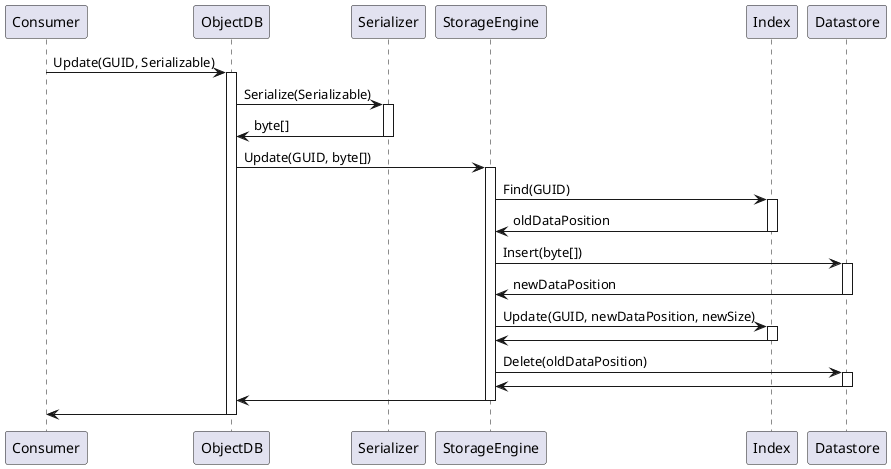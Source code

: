 @startuml
participant Consumer
participant ObjectDB
participant Serializer
participant StorageEngine
participant Index
participant Datastore

Consumer -> ObjectDB ++: Update(GUID, Serializable)

ObjectDB  -> Serializer ++: Serialize(Serializable)
Serializer -> ObjectDB --: byte[]

ObjectDB -> StorageEngine ++: Update(GUID, byte[])
StorageEngine -> Index ++: Find(GUID)
Index -> StorageEngine --: oldDataPosition

StorageEngine -> Datastore ++: Insert(byte[])
Datastore -> StorageEngine --: newDataPosition

StorageEngine -> Index ++: Update(GUID, newDataPosition, newSize)
Index -> StorageEngine --

StorageEngine -> Datastore ++: Delete(oldDataPosition)
Datastore -> StorageEngine --
StorageEngine -> ObjectDB --

ObjectDB -> Consumer --

@enduml
